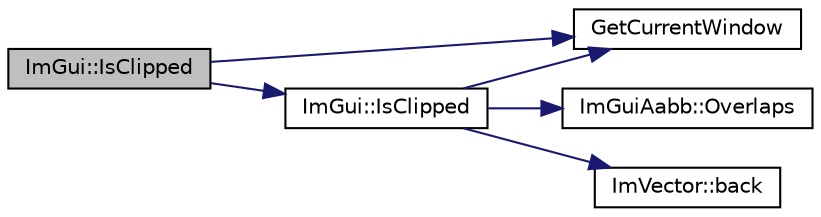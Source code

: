 digraph "ImGui::IsClipped"
{
 // INTERACTIVE_SVG=YES
  edge [fontname="Helvetica",fontsize="10",labelfontname="Helvetica",labelfontsize="10"];
  node [fontname="Helvetica",fontsize="10",shape=record];
  rankdir="LR";
  Node1 [label="ImGui::IsClipped",height=0.2,width=0.4,color="black", fillcolor="grey75", style="filled" fontcolor="black"];
  Node1 -> Node2 [color="midnightblue",fontsize="10",style="solid",fontname="Helvetica"];
  Node2 [label="GetCurrentWindow",height=0.2,width=0.4,color="black", fillcolor="white", style="filled",URL="$imgui_8cpp.html#adf96ede6decde2f532a9cfd91deff1b7"];
  Node1 -> Node3 [color="midnightblue",fontsize="10",style="solid",fontname="Helvetica"];
  Node3 [label="ImGui::IsClipped",height=0.2,width=0.4,color="black", fillcolor="white", style="filled",URL="$namespace_im_gui.html#ae07644eac32544b2e923020dbc3d45f8"];
  Node3 -> Node2 [color="midnightblue",fontsize="10",style="solid",fontname="Helvetica"];
  Node3 -> Node4 [color="midnightblue",fontsize="10",style="solid",fontname="Helvetica"];
  Node4 [label="ImGuiAabb::Overlaps",height=0.2,width=0.4,color="black", fillcolor="white", style="filled",URL="$struct_im_gui_aabb.html#a3b20085387cb51fe48f870023cf5b64b"];
  Node3 -> Node5 [color="midnightblue",fontsize="10",style="solid",fontname="Helvetica"];
  Node5 [label="ImVector::back",height=0.2,width=0.4,color="black", fillcolor="white", style="filled",URL="$class_im_vector.html#a3e4424d3fca190894598a6575f9d2401"];
}
